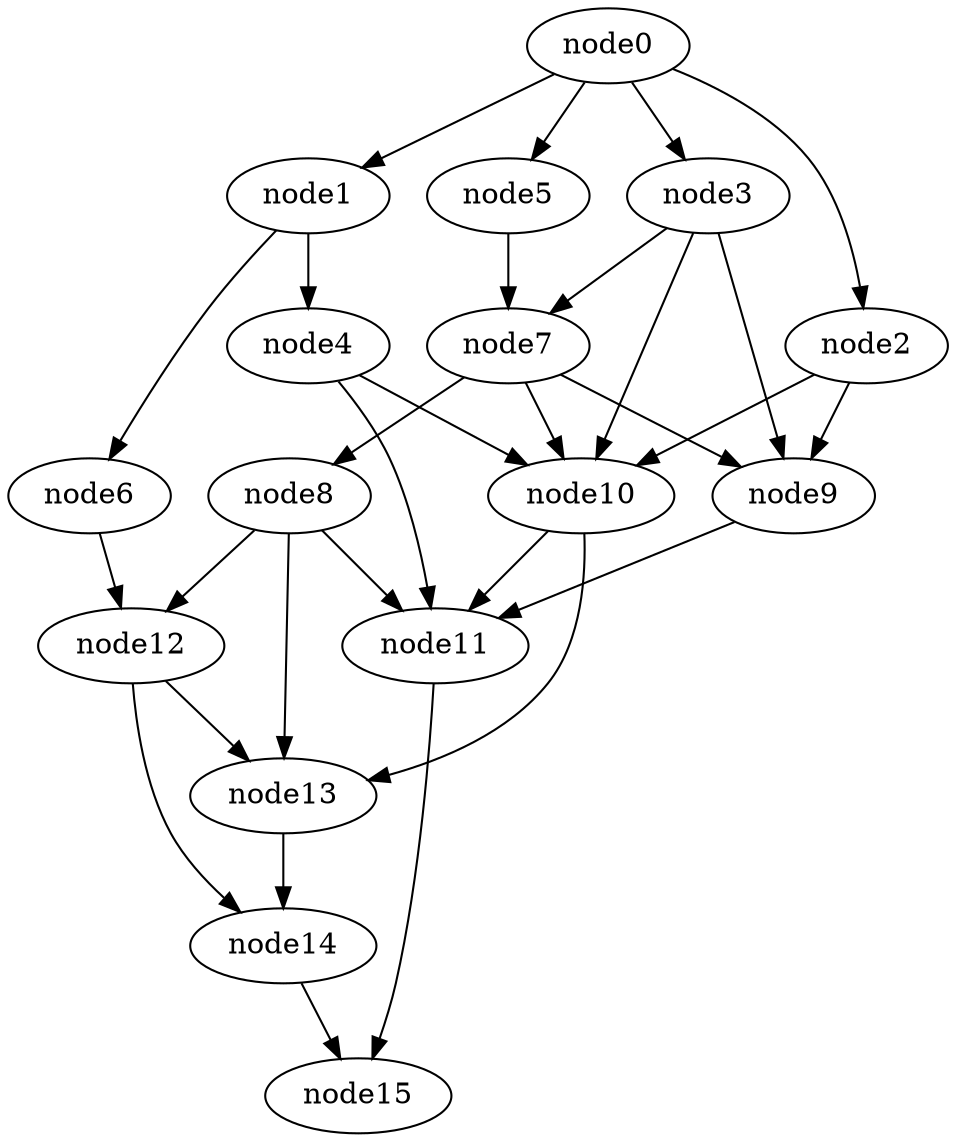 digraph g{
	node15
	node14 -> node15
	node13 -> node14
	node12 -> node14
	node12 -> node13
	node11 -> node15
	node10 -> node13
	node10 -> node11
	node9 -> node11
	node8 -> node13
	node8 -> node12
	node8 -> node11
	node7 -> node10
	node7 -> node9
	node7 -> node8
	node6 -> node12
	node5 -> node7
	node4 -> node11
	node4 -> node10
	node3 -> node10
	node3 -> node9
	node3 -> node7
	node2 -> node10
	node2 -> node9
	node1 -> node6
	node1 -> node4
	node0 -> node5
	node0 -> node3
	node0 -> node2
	node0 -> node1
}
